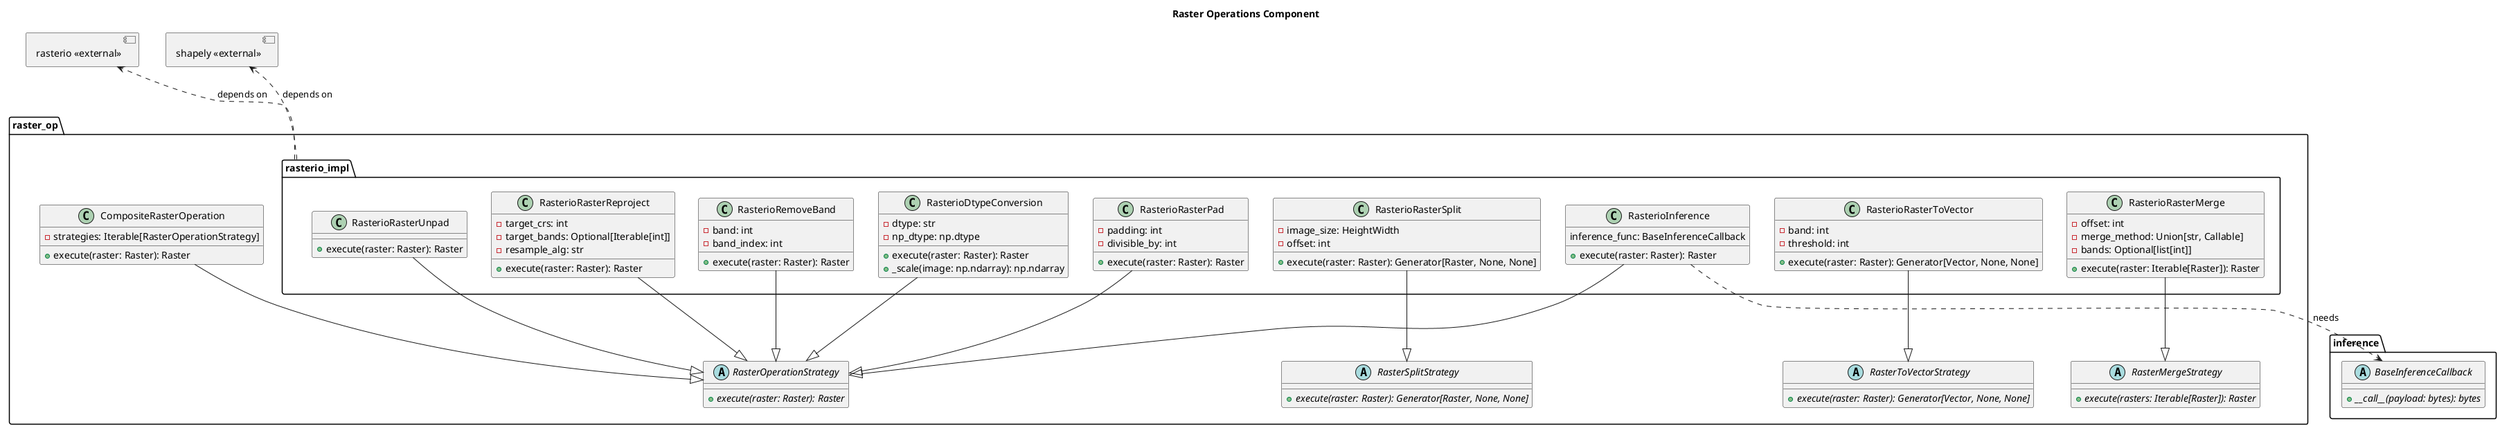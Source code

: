 @startuml raster_op
title Raster Operations Component
package inference {
abstract class BaseInferenceCallback {
    +{abstract} __call__(payload: bytes): bytes
}

}

component "rasterio <<external>>" as rasterio{

}
component "shapely <<external>>" as shapely{

}
rasterio -[hidden]- raster_op
shapely -[hidden]- raster_op
package raster_op {
abstract class RasterOperationStrategy {
    +{abstract} execute(raster: Raster): Raster
}

abstract class RasterToVectorStrategy {
    +{abstract} execute(raster: Raster): Generator[Vector, None, None]
}

abstract class RasterSplitStrategy {
    +{abstract} execute(raster: Raster): Generator[Raster, None, None]
}

abstract class RasterMergeStrategy {
    +{abstract} execute(rasters: Iterable[Raster]): Raster
}


class CompositeRasterOperation {
    -strategies: Iterable[RasterOperationStrategy]
    +execute(raster: Raster): Raster
}

CompositeRasterOperation --|> RasterOperationStrategy


package rasterio_impl{
class RasterioRemoveBand {
    -band: int
    -band_index: int
    +execute(raster: Raster): Raster
}
RasterioRemoveBand --|> RasterOperationStrategy

class RasterioInference {
    inference_func: BaseInferenceCallback
    +execute(raster: Raster): Raster
}

RasterioInference --|> RasterOperationStrategy
RasterioInference ..> BaseInferenceCallback : needs

class RasterioDtypeConversion {
    -dtype: str
    -np_dtype: np.dtype
    +execute(raster: Raster): Raster
    +_scale(image: np.ndarray): np.ndarray
}

RasterioDtypeConversion --|> RasterOperationStrategy



class RasterioRasterMerge {
    -offset: int
    -merge_method: Union[str, Callable]
    -bands: Optional[list[int]]
    +execute(raster: Iterable[Raster]): Raster

}

RasterioRasterMerge --|> RasterMergeStrategy

class RasterioRasterPad {
    -padding: int
    -divisible_by: int
    +execute(raster: Raster): Raster
    }
class RasterioRasterUnpad {
    +execute(raster: Raster): Raster
}
RasterioRasterPad --|> RasterOperationStrategy
RasterioRasterUnpad --|> RasterOperationStrategy

class RasterioRasterReproject {
    -target_crs: int
    -target_bands: Optional[Iterable[int]]
    -resample_alg: str
    +execute(raster: Raster): Raster

}
RasterioRasterReproject --|> RasterOperationStrategy

class RasterioRasterSplit {
    -image_size: HeightWidth
    -offset: int
    +execute(raster: Raster): Generator[Raster, None, None]
}

RasterioRasterSplit --|> RasterSplitStrategy


    class RasterioRasterToVector {
    -band: int
    -threshold: int
    +execute(raster: Raster): Generator[Vector, None, None]
}
RasterioRasterToVector --|> RasterToVectorStrategy

}
rasterio_impl ..> rasterio : depends on
rasterio_impl ..> shapely : depends on
}


@enduml
